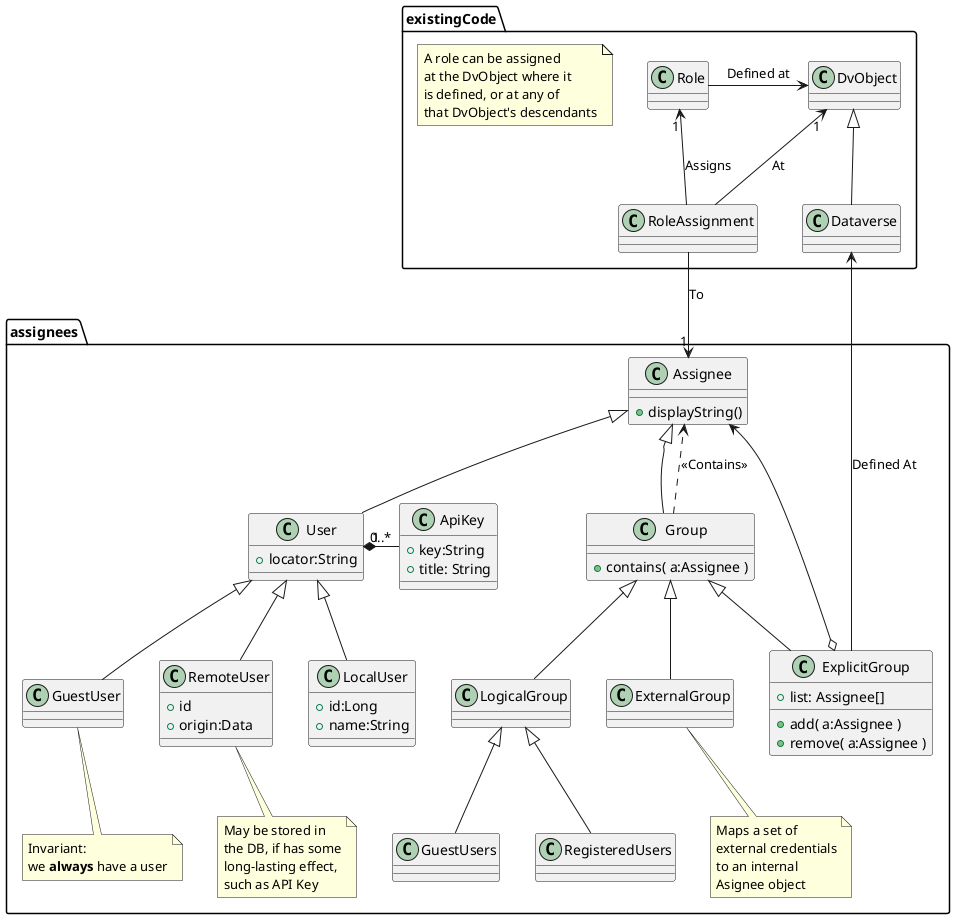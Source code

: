 @startuml

package existingCode {
  class Role
  class DvObject
  class RoleAssignment
  class Dataverse 

  note as n1
    A role can be assigned
    at the DvObject where it 
    is defined, or at any of
    that DvObject's descendants
  end note
}

package assignees {
  class Assignee {
    + displayString()
  }

  class User {
    + locator:String
  }

  class LocalUser {
    + id:Long
    + name:String
  }

  class GuestUser {
    
  }
  note bottom
   Invariant:
   we <b>always</b> have a user
  end note

  class RemoteUser {
    + id
    + origin:Data
  }
  note bottom
    May be stored in 
    the DB, if has some
    long-lasting effect,
    such as API Key
  end note

  class ApiKey {
    + key:String
    + title: String
  }

  class Group {
    + contains( a:Assignee )
  }

  class ExplicitGroup {
    + add( a:Assignee )
    + remove( a:Assignee )
    + list: Assignee[]
  }

  class LogicalGroup {
    
  }

  class RegisteredUsers {
    
  }

  class GuestUsers {
    
  }

  class ExternalGroup {
    
  }
  note bottom
    Maps a set of
    external credentials
    to an internal 
    Asignee object
  end note
}
Assignee <|-- User
Assignee <|-- Group
User <|-- GuestUser
User <|-- LocalUser
User <|-- RemoteUser
Group <|-- ExplicitGroup
Group <|-- LogicalGroup
Group <|-- ExternalGroup
LogicalGroup <|-- RegisteredUsers
LogicalGroup <|-- GuestUsers

User "1" *- "0..*" ApiKey

Role -> DvObject: Defined at
RoleAssignment -up-> "1" DvObject: At
RoleAssignment -up-> "1" Role: Assigns
RoleAssignment --> "1" Assignee: To

Group ..> Assignee: <<Contains>>
ExplicitGroup o--> Assignee
ExplicitGroup --> Dataverse: Defined At

DvObject <|-- Dataverse

@enduml
